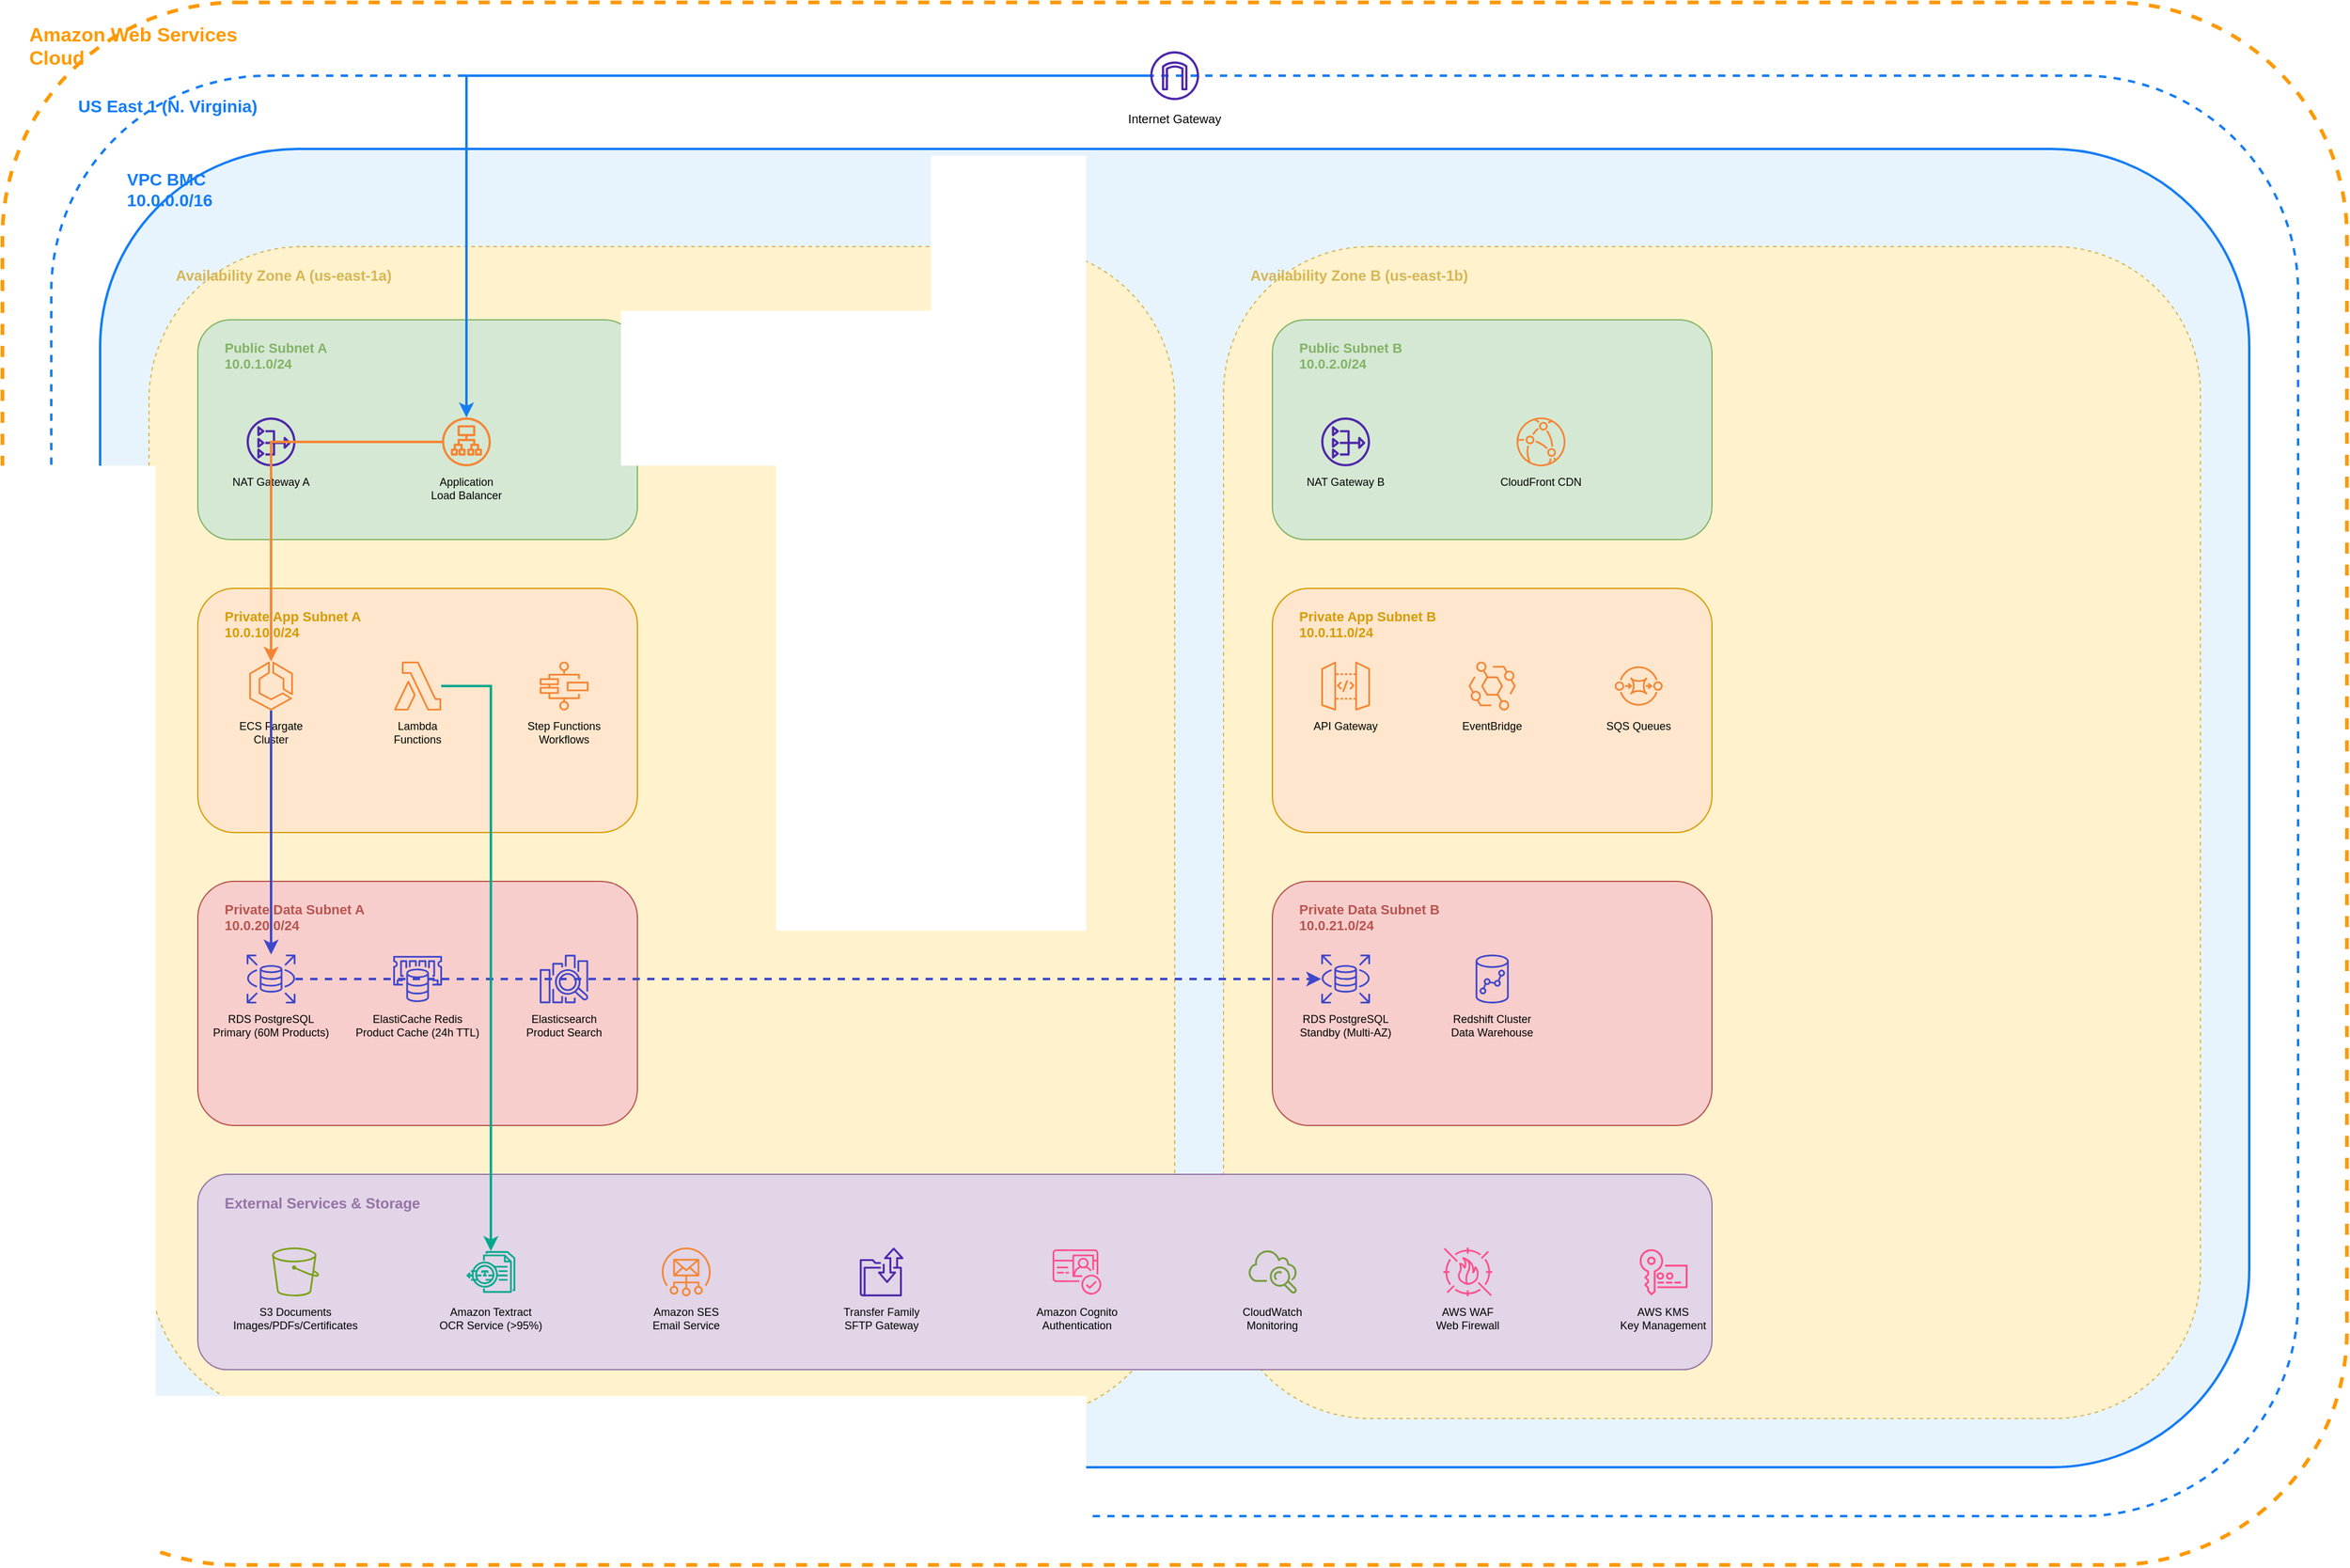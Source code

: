 <?xml version="1.0" encoding="UTF-8"?>
<mxfile version="22.0.0" type="device">
  <diagram name="BMC AWS Complete Infrastructure" id="aws-infrastructure">
    <mxGraphModel dx="2000" dy="1200" grid="1" gridSize="10" guides="1" tooltips="1" connect="1" arrows="1" fold="1" page="1" pageScale="1" pageWidth="2000" pageHeight="1400" math="0" shadow="0">
      <root>
        <mxCell id="0" />
        <mxCell id="1" parent="0" />
        
        <!-- AWS Cloud Border -->
        <mxCell id="aws-cloud-border" value="" style="rounded=1;whiteSpace=wrap;html=1;fillColor=none;strokeColor=#FF9900;strokeWidth=3;dashed=1;" vertex="1" parent="1">
          <mxGeometry x="40" y="80" width="1920" height="1280" as="geometry" />
        </mxCell>
        
        <!-- AWS Cloud Label -->
        <mxCell id="aws-cloud-label" value="Amazon Web Services Cloud" style="text;html=1;strokeColor=none;fillColor=none;align=left;verticalAlign=top;whiteSpace=wrap;rounded=0;fontSize=16;fontStyle=1;fontColor=#FF9900;" vertex="1" parent="1">
          <mxGeometry x="60" y="90" width="200" height="30" as="geometry" />
        </mxCell>
        
        <!-- Region -->
        <mxCell id="region-border" value="" style="rounded=1;whiteSpace=wrap;html=1;fillColor=none;strokeColor=#147DF5;strokeWidth=2;dashed=1;" vertex="1" parent="1">
          <mxGeometry x="80" y="140" width="1840" height="1180" as="geometry" />
        </mxCell>
        
        <mxCell id="region-label" value="US East 1 (N. Virginia)" style="text;html=1;strokeColor=none;fillColor=none;align=left;verticalAlign=top;whiteSpace=wrap;rounded=0;fontSize=14;fontStyle=1;fontColor=#147DF5;" vertex="1" parent="1">
          <mxGeometry x="100" y="150" width="180" height="25" as="geometry" />
        </mxCell>
        
        <!-- VPC -->
        <mxCell id="vpc-border" value="" style="rounded=1;whiteSpace=wrap;html=1;fillColor=#E8F4FD;strokeColor=#147DF5;strokeWidth=2;" vertex="1" parent="1">
          <mxGeometry x="120" y="200" width="1760" height="1080" as="geometry" />
        </mxCell>
        
        <mxCell id="vpc-label" value="VPC BMC&#10;10.0.0.0/16" style="text;html=1;strokeColor=none;fillColor=none;align=left;verticalAlign=top;whiteSpace=wrap;rounded=0;fontSize=14;fontStyle=1;fontColor=#147DF5;" vertex="1" parent="1">
          <mxGeometry x="140" y="210" width="120" height="40" as="geometry" />
        </mxCell>
        
        <!-- Internet Gateway -->
        <mxCell id="igw" value="" style="sketch=0;outlineConnect=0;fontColor=#232F3E;gradientColor=none;fillColor=#4D27AA;strokeColor=none;dashed=0;verticalLabelPosition=bottom;verticalAlign=top;align=center;html=1;fontSize=12;fontStyle=0;aspect=fixed;pointerEvents=1;shape=mxgraph.aws4.internet_gateway;" vertex="1" parent="1">
          <mxGeometry x="980" y="120" width="40" height="40" as="geometry" />
        </mxCell>
        
        <mxCell id="igw-label" value="Internet Gateway" style="text;html=1;strokeColor=none;fillColor=none;align=center;verticalAlign=middle;whiteSpace=wrap;rounded=0;fontSize=10;" vertex="1" parent="1">
          <mxGeometry x="940" y="165" width="120" height="20" as="geometry" />
        </mxCell>
        
        <!-- Availability Zone A -->
        <mxCell id="az-a-border" value="" style="rounded=1;whiteSpace=wrap;html=1;fillColor=#FFF2CC;strokeColor=#D6B656;strokeWidth=1;dashed=1;" vertex="1" parent="1">
          <mxGeometry x="160" y="280" width="840" height="960" as="geometry" />
        </mxCell>
        
        <mxCell id="az-a-label" value="Availability Zone A (us-east-1a)" style="text;html=1;strokeColor=none;fillColor=none;align=left;verticalAlign=top;whiteSpace=wrap;rounded=0;fontSize=12;fontStyle=1;fontColor=#D6B656;" vertex="1" parent="1">
          <mxGeometry x="180" y="290" width="200" height="25" as="geometry" />
        </mxCell>
        
        <!-- Availability Zone B -->
        <mxCell id="az-b-border" value="" style="rounded=1;whiteSpace=wrap;html=1;fillColor=#FFF2CC;strokeColor=#D6B656;strokeWidth=1;dashed=1;" vertex="1" parent="1">
          <mxGeometry x="1040" y="280" width="800" height="960" as="geometry" />
        </mxCell>
        
        <mxCell id="az-b-label" value="Availability Zone B (us-east-1b)" style="text;html=1;strokeColor=none;fillColor=none;align=left;verticalAlign=top;whiteSpace=wrap;rounded=0;fontSize=12;fontStyle=1;fontColor=#D6B656;" vertex="1" parent="1">
          <mxGeometry x="1060" y="290" width="200" height="25" as="geometry" />
        </mxCell>
        
        <!-- Public Subnet AZ-A -->
        <mxCell id="public-subnet-a" value="" style="rounded=1;whiteSpace=wrap;html=1;fillColor=#D5E8D4;strokeColor=#82B366;strokeWidth=1;" vertex="1" parent="1">
          <mxGeometry x="200" y="340" width="360" height="180" as="geometry" />
        </mxCell>
        
        <mxCell id="public-subnet-a-label" value="Public Subnet A&#10;10.0.1.0/24" style="text;html=1;strokeColor=none;fillColor=none;align=left;verticalAlign=top;whiteSpace=wrap;rounded=0;fontSize=11;fontStyle=1;fontColor=#82B366;" vertex="1" parent="1">
          <mxGeometry x="220" y="350" width="120" height="35" as="geometry" />
        </mxCell>
        
        <!-- Public Subnet AZ-B -->
        <mxCell id="public-subnet-b" value="" style="rounded=1;whiteSpace=wrap;html=1;fillColor=#D5E8D4;strokeColor=#82B366;strokeWidth=1;" vertex="1" parent="1">
          <mxGeometry x="1080" y="340" width="360" height="180" as="geometry" />
        </mxCell>
        
        <mxCell id="public-subnet-b-label" value="Public Subnet B&#10;10.0.2.0/24" style="text;html=1;strokeColor=none;fillColor=none;align=left;verticalAlign=top;whiteSpace=wrap;rounded=0;fontSize=11;fontStyle=1;fontColor=#82B366;" vertex="1" parent="1">
          <mxGeometry x="1100" y="350" width="120" height="35" as="geometry" />
        </mxCell>
        
        <!-- NAT Gateway A -->
        <mxCell id="nat-gw-a" value="" style="sketch=0;outlineConnect=0;fontColor=#232F3E;gradientColor=none;fillColor=#4D27AA;strokeColor=none;dashed=0;verticalLabelPosition=bottom;verticalAlign=top;align=center;html=1;fontSize=12;fontStyle=0;aspect=fixed;pointerEvents=1;shape=mxgraph.aws4.nat_gateway;" vertex="1" parent="1">
          <mxGeometry x="240" y="420" width="40" height="40" as="geometry" />
        </mxCell>
        
        <mxCell id="nat-gw-a-label" value="NAT Gateway A" style="text;html=1;strokeColor=none;fillColor=none;align=center;verticalAlign=middle;whiteSpace=wrap;rounded=0;fontSize=9;" vertex="1" parent="1">
          <mxGeometry x="200" y="465" width="120" height="15" as="geometry" />
        </mxCell>
        
        <!-- NAT Gateway B -->
        <mxCell id="nat-gw-b" value="" style="sketch=0;outlineConnect=0;fontColor=#232F3E;gradientColor=none;fillColor=#4D27AA;strokeColor=none;dashed=0;verticalLabelPosition=bottom;verticalAlign=top;align=center;html=1;fontSize=12;fontStyle=0;aspect=fixed;pointerEvents=1;shape=mxgraph.aws4.nat_gateway;" vertex="1" parent="1">
          <mxGeometry x="1120" y="420" width="40" height="40" as="geometry" />
        </mxCell>
        
        <mxCell id="nat-gw-b-label" value="NAT Gateway B" style="text;html=1;strokeColor=none;fillColor=none;align=center;verticalAlign=middle;whiteSpace=wrap;rounded=0;fontSize=9;" vertex="1" parent="1">
          <mxGeometry x="1080" y="465" width="120" height="15" as="geometry" />
        </mxCell>
        
        <!-- Application Load Balancer -->
        <mxCell id="alb" value="" style="sketch=0;outlineConnect=0;fontColor=#232F3E;gradientColor=none;fillColor=#F58534;strokeColor=none;dashed=0;verticalLabelPosition=bottom;verticalAlign=top;align=center;html=1;fontSize=12;fontStyle=0;aspect=fixed;pointerEvents=1;shape=mxgraph.aws4.application_load_balancer;" vertex="1" parent="1">
          <mxGeometry x="400" y="420" width="40" height="40" as="geometry" />
        </mxCell>
        
        <mxCell id="alb-label" value="Application&#10;Load Balancer" style="text;html=1;strokeColor=none;fillColor=none;align=center;verticalAlign=middle;whiteSpace=wrap;rounded=0;fontSize=9;" vertex="1" parent="1">
          <mxGeometry x="360" y="465" width="120" height="25" as="geometry" />
        </mxCell>
        
        <!-- CloudFront -->
        <mxCell id="cloudfront" value="" style="sketch=0;outlineConnect=0;fontColor=#232F3E;gradientColor=none;fillColor=#F58534;strokeColor=none;dashed=0;verticalLabelPosition=bottom;verticalAlign=top;align=center;html=1;fontSize=12;fontStyle=0;aspect=fixed;pointerEvents=1;shape=mxgraph.aws4.cloudfront;" vertex="1" parent="1">
          <mxGeometry x="1280" y="420" width="40" height="40" as="geometry" />
        </mxCell>
        
        <mxCell id="cloudfront-label" value="CloudFront CDN" style="text;html=1;strokeColor=none;fillColor=none;align=center;verticalAlign=middle;whiteSpace=wrap;rounded=0;fontSize=9;" vertex="1" parent="1">
          <mxGeometry x="1240" y="465" width="120" height="15" as="geometry" />
        </mxCell>
        <!-- Private App Subnet AZ-A -->
        <mxCell id="private-app-a" value="" style="rounded=1;whiteSpace=wrap;html=1;fillColor=#FFE6CC;strokeColor=#D79B00;strokeWidth=1;" vertex="1" parent="1">
          <mxGeometry x="200" y="560" width="360" height="200" as="geometry" />
        </mxCell>
        
        <mxCell id="private-app-a-label" value="Private App Subnet A&#10;10.0.10.0/24" style="text;html=1;strokeColor=none;fillColor=none;align=left;verticalAlign=top;whiteSpace=wrap;rounded=0;fontSize=11;fontStyle=1;fontColor=#D79B00;" vertex="1" parent="1">
          <mxGeometry x="220" y="570" width="140" height="35" as="geometry" />
        </mxCell>
        
        <!-- Private App Subnet AZ-B -->
        <mxCell id="private-app-b" value="" style="rounded=1;whiteSpace=wrap;html=1;fillColor=#FFE6CC;strokeColor=#D79B00;strokeWidth=1;" vertex="1" parent="1">
          <mxGeometry x="1080" y="560" width="360" height="200" as="geometry" />
        </mxCell>
        
        <mxCell id="private-app-b-label" value="Private App Subnet B&#10;10.0.11.0/24" style="text;html=1;strokeColor=none;fillColor=none;align=left;verticalAlign=top;whiteSpace=wrap;rounded=0;fontSize=11;fontStyle=1;fontColor=#D79B00;" vertex="1" parent="1">
          <mxGeometry x="1100" y="570" width="140" height="35" as="geometry" />
        </mxCell>
        
        <!-- ECS Fargate Cluster -->
        <mxCell id="ecs-cluster" value="" style="sketch=0;outlineConnect=0;fontColor=#232F3E;gradientColor=none;fillColor=#F58534;strokeColor=none;dashed=0;verticalLabelPosition=bottom;verticalAlign=top;align=center;html=1;fontSize=12;fontStyle=0;aspect=fixed;pointerEvents=1;shape=mxgraph.aws4.ecs;" vertex="1" parent="1">
          <mxGeometry x="240" y="620" width="40" height="40" as="geometry" />
        </mxCell>
        
        <mxCell id="ecs-label" value="ECS Fargate&#10;Cluster" style="text;html=1;strokeColor=none;fillColor=none;align=center;verticalAlign=middle;whiteSpace=wrap;rounded=0;fontSize=9;" vertex="1" parent="1">
          <mxGeometry x="200" y="665" width="120" height="25" as="geometry" />
        </mxCell>
        
        <!-- Lambda Functions -->
        <mxCell id="lambda" value="" style="sketch=0;outlineConnect=0;fontColor=#232F3E;gradientColor=none;fillColor=#F58534;strokeColor=none;dashed=0;verticalLabelPosition=bottom;verticalAlign=top;align=center;html=1;fontSize=12;fontStyle=0;aspect=fixed;pointerEvents=1;shape=mxgraph.aws4.lambda;" vertex="1" parent="1">
          <mxGeometry x="360" y="620" width="40" height="40" as="geometry" />
        </mxCell>
        
        <mxCell id="lambda-label" value="Lambda&#10;Functions" style="text;html=1;strokeColor=none;fillColor=none;align=center;verticalAlign=middle;whiteSpace=wrap;rounded=0;fontSize=9;" vertex="1" parent="1">
          <mxGeometry x="320" y="665" width="120" height="25" as="geometry" />
        </mxCell>
        
        <!-- Step Functions -->
        <mxCell id="step-functions" value="" style="sketch=0;outlineConnect=0;fontColor=#232F3E;gradientColor=none;fillColor=#F58534;strokeColor=none;dashed=0;verticalLabelPosition=bottom;verticalAlign=top;align=center;html=1;fontSize=12;fontStyle=0;aspect=fixed;pointerEvents=1;shape=mxgraph.aws4.step_functions;" vertex="1" parent="1">
          <mxGeometry x="480" y="620" width="40" height="40" as="geometry" />
        </mxCell>
        
        <mxCell id="step-functions-label" value="Step Functions&#10;Workflows" style="text;html=1;strokeColor=none;fillColor=none;align=center;verticalAlign=middle;whiteSpace=wrap;rounded=0;fontSize=9;" vertex="1" parent="1">
          <mxGeometry x="440" y="665" width="120" height="25" as="geometry" />
        </mxCell>
        
        <!-- API Gateway -->
        <mxCell id="api-gateway" value="" style="sketch=0;outlineConnect=0;fontColor=#232F3E;gradientColor=none;fillColor=#F58534;strokeColor=none;dashed=0;verticalLabelPosition=bottom;verticalAlign=top;align=center;html=1;fontSize=12;fontStyle=0;aspect=fixed;pointerEvents=1;shape=mxgraph.aws4.api_gateway;" vertex="1" parent="1">
          <mxGeometry x="1120" y="620" width="40" height="40" as="geometry" />
        </mxCell>
        
        <mxCell id="api-gateway-label" value="API Gateway" style="text;html=1;strokeColor=none;fillColor=none;align=center;verticalAlign=middle;whiteSpace=wrap;rounded=0;fontSize=9;" vertex="1" parent="1">
          <mxGeometry x="1080" y="665" width="120" height="15" as="geometry" />
        </mxCell>
        
        <!-- EventBridge -->
        <mxCell id="eventbridge" value="" style="sketch=0;outlineConnect=0;fontColor=#232F3E;gradientColor=none;fillColor=#F58534;strokeColor=none;dashed=0;verticalLabelPosition=bottom;verticalAlign=top;align=center;html=1;fontSize=12;fontStyle=0;aspect=fixed;pointerEvents=1;shape=mxgraph.aws4.eventbridge;" vertex="1" parent="1">
          <mxGeometry x="1240" y="620" width="40" height="40" as="geometry" />
        </mxCell>
        
        <mxCell id="eventbridge-label" value="EventBridge" style="text;html=1;strokeColor=none;fillColor=none;align=center;verticalAlign=middle;whiteSpace=wrap;rounded=0;fontSize=9;" vertex="1" parent="1">
          <mxGeometry x="1200" y="665" width="120" height="15" as="geometry" />
        </mxCell>
        
        <!-- SQS -->
        <mxCell id="sqs" value="" style="sketch=0;outlineConnect=0;fontColor=#232F3E;gradientColor=none;fillColor=#F58534;strokeColor=none;dashed=0;verticalLabelPosition=bottom;verticalAlign=top;align=center;html=1;fontSize=12;fontStyle=0;aspect=fixed;pointerEvents=1;shape=mxgraph.aws4.sqs;" vertex="1" parent="1">
          <mxGeometry x="1360" y="620" width="40" height="40" as="geometry" />
        </mxCell>
        
        <mxCell id="sqs-label" value="SQS Queues" style="text;html=1;strokeColor=none;fillColor=none;align=center;verticalAlign=middle;whiteSpace=wrap;rounded=0;fontSize=9;" vertex="1" parent="1">
          <mxGeometry x="1320" y="665" width="120" height="15" as="geometry" />
        </mxCell>
        <!-- Private Data Subnet AZ-A -->
        <mxCell id="private-data-a" value="" style="rounded=1;whiteSpace=wrap;html=1;fillColor=#F8CECC;strokeColor=#B85450;strokeWidth=1;" vertex="1" parent="1">
          <mxGeometry x="200" y="800" width="360" height="200" as="geometry" />
        </mxCell>
        
        <mxCell id="private-data-a-label" value="Private Data Subnet A&#10;10.0.20.0/24" style="text;html=1;strokeColor=none;fillColor=none;align=left;verticalAlign=top;whiteSpace=wrap;rounded=0;fontSize=11;fontStyle=1;fontColor=#B85450;" vertex="1" parent="1">
          <mxGeometry x="220" y="810" width="140" height="35" as="geometry" />
        </mxCell>
        
        <!-- Private Data Subnet AZ-B -->
        <mxCell id="private-data-b" value="" style="rounded=1;whiteSpace=wrap;html=1;fillColor=#F8CECC;strokeColor=#B85450;strokeWidth=1;" vertex="1" parent="1">
          <mxGeometry x="1080" y="800" width="360" height="200" as="geometry" />
        </mxCell>
        
        <mxCell id="private-data-b-label" value="Private Data Subnet B&#10;10.0.21.0/24" style="text;html=1;strokeColor=none;fillColor=none;align=left;verticalAlign=top;whiteSpace=wrap;rounded=0;fontSize=11;fontStyle=1;fontColor=#B85450;" vertex="1" parent="1">
          <mxGeometry x="1100" y="810" width="140" height="35" as="geometry" />
        </mxCell>
        
        <!-- RDS Primary -->
        <mxCell id="rds-primary" value="" style="sketch=0;outlineConnect=0;fontColor=#232F3E;gradientColor=none;fillColor=#3F48CC;strokeColor=none;dashed=0;verticalLabelPosition=bottom;verticalAlign=top;align=center;html=1;fontSize=12;fontStyle=0;aspect=fixed;pointerEvents=1;shape=mxgraph.aws4.rds;" vertex="1" parent="1">
          <mxGeometry x="240" y="860" width="40" height="40" as="geometry" />
        </mxCell>
        
        <mxCell id="rds-primary-label" value="RDS PostgreSQL&#10;Primary (60M Products)" style="text;html=1;strokeColor=none;fillColor=none;align=center;verticalAlign=middle;whiteSpace=wrap;rounded=0;fontSize=9;" vertex="1" parent="1">
          <mxGeometry x="180" y="905" width="160" height="25" as="geometry" />
        </mxCell>
        
        <!-- RDS Standby -->
        <mxCell id="rds-standby" value="" style="sketch=0;outlineConnect=0;fontColor=#232F3E;gradientColor=none;fillColor=#3F48CC;strokeColor=none;dashed=0;verticalLabelPosition=bottom;verticalAlign=top;align=center;html=1;fontSize=12;fontStyle=0;aspect=fixed;pointerEvents=1;shape=mxgraph.aws4.rds;" vertex="1" parent="1">
          <mxGeometry x="1120" y="860" width="40" height="40" as="geometry" />
        </mxCell>
        
        <mxCell id="rds-standby-label" value="RDS PostgreSQL&#10;Standby (Multi-AZ)" style="text;html=1;strokeColor=none;fillColor=none;align=center;verticalAlign=middle;whiteSpace=wrap;rounded=0;fontSize=9;" vertex="1" parent="1">
          <mxGeometry x="1060" y="905" width="160" height="25" as="geometry" />
        </mxCell>
        
        <!-- ElastiCache Redis -->
        <mxCell id="elasticache" value="" style="sketch=0;outlineConnect=0;fontColor=#232F3E;gradientColor=none;fillColor=#3F48CC;strokeColor=none;dashed=0;verticalLabelPosition=bottom;verticalAlign=top;align=center;html=1;fontSize=12;fontStyle=0;aspect=fixed;pointerEvents=1;shape=mxgraph.aws4.elasticache;" vertex="1" parent="1">
          <mxGeometry x="360" y="860" width="40" height="40" as="geometry" />
        </mxCell>
        
        <mxCell id="elasticache-label" value="ElastiCache Redis&#10;Product Cache (24h TTL)" style="text;html=1;strokeColor=none;fillColor=none;align=center;verticalAlign=middle;whiteSpace=wrap;rounded=0;fontSize=9;" vertex="1" parent="1">
          <mxGeometry x="300" y="905" width="160" height="25" as="geometry" />
        </mxCell>
        
        <!-- Redshift -->
        <mxCell id="redshift" value="" style="sketch=0;outlineConnect=0;fontColor=#232F3E;gradientColor=none;fillColor=#3F48CC;strokeColor=none;dashed=0;verticalLabelPosition=bottom;verticalAlign=top;align=center;html=1;fontSize=12;fontStyle=0;aspect=fixed;pointerEvents=1;shape=mxgraph.aws4.redshift;" vertex="1" parent="1">
          <mxGeometry x="1240" y="860" width="40" height="40" as="geometry" />
        </mxCell>
        
        <mxCell id="redshift-label" value="Redshift Cluster&#10;Data Warehouse" style="text;html=1;strokeColor=none;fillColor=none;align=center;verticalAlign=middle;whiteSpace=wrap;rounded=0;fontSize=9;" vertex="1" parent="1">
          <mxGeometry x="1180" y="905" width="160" height="25" as="geometry" />
        </mxCell>
        
        <!-- Elasticsearch -->
        <mxCell id="elasticsearch" value="" style="sketch=0;outlineConnect=0;fontColor=#232F3E;gradientColor=none;fillColor=#3F48CC;strokeColor=none;dashed=0;verticalLabelPosition=bottom;verticalAlign=top;align=center;html=1;fontSize=12;fontStyle=0;aspect=fixed;pointerEvents=1;shape=mxgraph.aws4.elasticsearch_service;" vertex="1" parent="1">
          <mxGeometry x="480" y="860" width="40" height="40" as="geometry" />
        </mxCell>
        
        <mxCell id="elasticsearch-label" value="Elasticsearch&#10;Product Search" style="text;html=1;strokeColor=none;fillColor=none;align=center;verticalAlign=middle;whiteSpace=wrap;rounded=0;fontSize=9;" vertex="1" parent="1">
          <mxGeometry x="420" y="905" width="160" height="25" as="geometry" />
        </mxCell>
        <!-- External Services Section -->
        <mxCell id="external-services-border" value="" style="rounded=1;whiteSpace=wrap;html=1;fillColor=#E1D5E7;strokeColor=#9673A6;strokeWidth=1;" vertex="1" parent="1">
          <mxGeometry x="200" y="1040" width="1240" height="160" as="geometry" />
        </mxCell>
        
        <mxCell id="external-services-label" value="External Services &amp; Storage" style="text;html=1;strokeColor=none;fillColor=none;align=left;verticalAlign=top;whiteSpace=wrap;rounded=0;fontSize=12;fontStyle=1;fontColor=#9673A6;" vertex="1" parent="1">
          <mxGeometry x="220" y="1050" width="180" height="25" as="geometry" />
        </mxCell>
        
        <!-- S3 Buckets -->
        <mxCell id="s3-documents" value="" style="sketch=0;outlineConnect=0;fontColor=#232F3E;gradientColor=none;fillColor=#7AA116;strokeColor=none;dashed=0;verticalLabelPosition=bottom;verticalAlign=top;align=center;html=1;fontSize=12;fontStyle=0;aspect=fixed;pointerEvents=1;shape=mxgraph.aws4.s3;" vertex="1" parent="1">
          <mxGeometry x="260" y="1100" width="40" height="40" as="geometry" />
        </mxCell>
        
        <mxCell id="s3-documents-label" value="S3 Documents&#10;Images/PDFs/Certificates" style="text;html=1;strokeColor=none;fillColor=none;align=center;verticalAlign=middle;whiteSpace=wrap;rounded=0;fontSize=9;" vertex="1" parent="1">
          <mxGeometry x="200" y="1145" width="160" height="25" as="geometry" />
        </mxCell>
        
        <!-- Textract -->
        <mxCell id="textract" value="" style="sketch=0;outlineConnect=0;fontColor=#232F3E;gradientColor=none;fillColor=#01A88D;strokeColor=none;dashed=0;verticalLabelPosition=bottom;verticalAlign=top;align=center;html=1;fontSize=12;fontStyle=0;aspect=fixed;pointerEvents=1;shape=mxgraph.aws4.textract;" vertex="1" parent="1">
          <mxGeometry x="420" y="1100" width="40" height="40" as="geometry" />
        </mxCell>
        
        <mxCell id="textract-label" value="Amazon Textract&#10;OCR Service (>95%)" style="text;html=1;strokeColor=none;fillColor=none;align=center;verticalAlign=middle;whiteSpace=wrap;rounded=0;fontSize=9;" vertex="1" parent="1">
          <mxGeometry x="360" y="1145" width="160" height="25" as="geometry" />
        </mxCell>
        
        <!-- SES -->
        <mxCell id="ses" value="" style="sketch=0;outlineConnect=0;fontColor=#232F3E;gradientColor=none;fillColor=#F58534;strokeColor=none;dashed=0;verticalLabelPosition=bottom;verticalAlign=top;align=center;html=1;fontSize=12;fontStyle=0;aspect=fixed;pointerEvents=1;shape=mxgraph.aws4.simple_email_service;" vertex="1" parent="1">
          <mxGeometry x="580" y="1100" width="40" height="40" as="geometry" />
        </mxCell>
        
        <mxCell id="ses-label" value="Amazon SES&#10;Email Service" style="text;html=1;strokeColor=none;fillColor=none;align=center;verticalAlign=middle;whiteSpace=wrap;rounded=0;fontSize=9;" vertex="1" parent="1">
          <mxGeometry x="520" y="1145" width="160" height="25" as="geometry" />
        </mxCell>
        
        <!-- Transfer Family -->
        <mxCell id="transfer-family" value="" style="sketch=0;outlineConnect=0;fontColor=#232F3E;gradientColor=none;fillColor=#4D27AA;strokeColor=none;dashed=0;verticalLabelPosition=bottom;verticalAlign=top;align=center;html=1;fontSize=12;fontStyle=0;aspect=fixed;pointerEvents=1;shape=mxgraph.aws4.transfer_family;" vertex="1" parent="1">
          <mxGeometry x="740" y="1100" width="40" height="40" as="geometry" />
        </mxCell>
        
        <mxCell id="transfer-family-label" value="Transfer Family&#10;SFTP Gateway" style="text;html=1;strokeColor=none;fillColor=none;align=center;verticalAlign=middle;whiteSpace=wrap;rounded=0;fontSize=9;" vertex="1" parent="1">
          <mxGeometry x="680" y="1145" width="160" height="25" as="geometry" />
        </mxCell>
        
        <!-- Cognito -->
        <mxCell id="cognito" value="" style="sketch=0;outlineConnect=0;fontColor=#232F3E;gradientColor=none;fillColor=#FF4F8B;strokeColor=none;dashed=0;verticalLabelPosition=bottom;verticalAlign=top;align=center;html=1;fontSize=12;fontStyle=0;aspect=fixed;pointerEvents=1;shape=mxgraph.aws4.cognito;" vertex="1" parent="1">
          <mxGeometry x="900" y="1100" width="40" height="40" as="geometry" />
        </mxCell>
        
        <mxCell id="cognito-label" value="Amazon Cognito&#10;Authentication" style="text;html=1;strokeColor=none;fillColor=none;align=center;verticalAlign=middle;whiteSpace=wrap;rounded=0;fontSize=9;" vertex="1" parent="1">
          <mxGeometry x="840" y="1145" width="160" height="25" as="geometry" />
        </mxCell>
        
        <!-- CloudWatch -->
        <mxCell id="cloudwatch" value="" style="sketch=0;outlineConnect=0;fontColor=#232F3E;gradientColor=none;fillColor=#759C3E;strokeColor=none;dashed=0;verticalLabelPosition=bottom;verticalAlign=top;align=center;html=1;fontSize=12;fontStyle=0;aspect=fixed;pointerEvents=1;shape=mxgraph.aws4.cloudwatch;" vertex="1" parent="1">
          <mxGeometry x="1060" y="1100" width="40" height="40" as="geometry" />
        </mxCell>
        
        <mxCell id="cloudwatch-label" value="CloudWatch&#10;Monitoring" style="text;html=1;strokeColor=none;fillColor=none;align=center;verticalAlign=middle;whiteSpace=wrap;rounded=0;fontSize=9;" vertex="1" parent="1">
          <mxGeometry x="1000" y="1145" width="160" height="25" as="geometry" />
        </mxCell>
        
        <!-- WAF -->
        <mxCell id="waf" value="" style="sketch=0;outlineConnect=0;fontColor=#232F3E;gradientColor=none;fillColor=#FF4F8B;strokeColor=none;dashed=0;verticalLabelPosition=bottom;verticalAlign=top;align=center;html=1;fontSize=12;fontStyle=0;aspect=fixed;pointerEvents=1;shape=mxgraph.aws4.waf;" vertex="1" parent="1">
          <mxGeometry x="1220" y="1100" width="40" height="40" as="geometry" />
        </mxCell>
        
        <mxCell id="waf-label" value="AWS WAF&#10;Web Firewall" style="text;html=1;strokeColor=none;fillColor=none;align=center;verticalAlign=middle;whiteSpace=wrap;rounded=0;fontSize=9;" vertex="1" parent="1">
          <mxGeometry x="1160" y="1145" width="160" height="25" as="geometry" />
        </mxCell>
        
        <!-- KMS -->
        <mxCell id="kms" value="" style="sketch=0;outlineConnect=0;fontColor=#232F3E;gradientColor=none;fillColor=#FF4F8B;strokeColor=none;dashed=0;verticalLabelPosition=bottom;verticalAlign=top;align=center;html=1;fontSize=12;fontStyle=0;aspect=fixed;pointerEvents=1;shape=mxgraph.aws4.key_management_service;" vertex="1" parent="1">
          <mxGeometry x="1380" y="1100" width="40" height="40" as="geometry" />
        </mxCell>
        
        <mxCell id="kms-label" value="AWS KMS&#10;Key Management" style="text;html=1;strokeColor=none;fillColor=none;align=center;verticalAlign=middle;whiteSpace=wrap;rounded=0;fontSize=9;" vertex="1" parent="1">
          <mxGeometry x="1320" y="1145" width="160" height="25" as="geometry" />
        </mxCell>
        
        <!-- Key Connections -->
        <mxCell id="conn-igw-alb" style="edgeStyle=orthogonalEdgeStyle;rounded=0;orthogonalLoop=1;jettySize=auto;html=1;strokeWidth=2;strokeColor=#147DF5;" edge="1" parent="1" source="igw" target="alb">
          <mxGeometry relative="1" as="geometry" />
        </mxCell>
        
        <mxCell id="conn-alb-ecs" style="edgeStyle=orthogonalEdgeStyle;rounded=0;orthogonalLoop=1;jettySize=auto;html=1;strokeWidth=2;strokeColor=#F58534;" edge="1" parent="1" source="alb" target="ecs-cluster">
          <mxGeometry relative="1" as="geometry" />
        </mxCell>
        
        <mxCell id="conn-ecs-rds" style="edgeStyle=orthogonalEdgeStyle;rounded=0;orthogonalLoop=1;jettySize=auto;html=1;strokeWidth=2;strokeColor=#3F48CC;" edge="1" parent="1" source="ecs-cluster" target="rds-primary">
          <mxGeometry relative="1" as="geometry" />
        </mxCell>
        
        <mxCell id="conn-rds-standby" style="edgeStyle=orthogonalEdgeStyle;rounded=0;orthogonalLoop=1;jettySize=auto;html=1;strokeWidth=2;strokeColor=#3F48CC;dashed=1;" edge="1" parent="1" source="rds-primary" target="rds-standby">
          <mxGeometry relative="1" as="geometry" />
        </mxCell>
        
        <mxCell id="conn-lambda-textract" style="edgeStyle=orthogonalEdgeStyle;rounded=0;orthogonalLoop=1;jettySize=auto;html=1;strokeWidth=2;strokeColor=#01A88D;" edge="1" parent="1" source="lambda" target="textract">
          <mxGeometry relative="1" as="geometry" />
        </mxCell>
        
      </root>
    </mxGraphModel>
  </diagram>
</mxfile>
